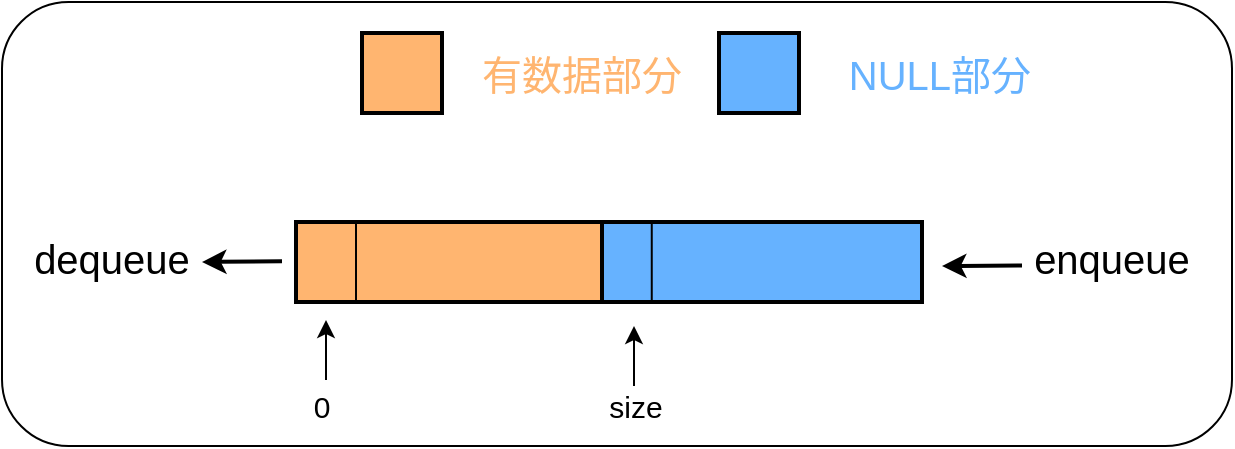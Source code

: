 <mxfile version="14.8.6" type="device"><diagram id="dp3jgPk-QEldbpOC3kwG" name="Page-1"><mxGraphModel dx="2048" dy="578" grid="1" gridSize="10" guides="1" tooltips="1" connect="1" arrows="1" fold="1" page="1" pageScale="1" pageWidth="827" pageHeight="1169" math="0" shadow="0"><root><mxCell id="0"/><mxCell id="1" parent="0"/><mxCell id="tIjiD9qFr40lFo9LygVq-17" value="" style="rounded=1;whiteSpace=wrap;html=1;" vertex="1" parent="1"><mxGeometry x="-30" y="50" width="615" height="222" as="geometry"/></mxCell><mxCell id="tIjiD9qFr40lFo9LygVq-2" value="" style="rounded=0;whiteSpace=wrap;html=1;strokeWidth=2;fillColor=#FFB570;" vertex="1" parent="1"><mxGeometry x="117" y="160" width="153" height="40" as="geometry"/></mxCell><mxCell id="tIjiD9qFr40lFo9LygVq-3" value="" style="rounded=0;whiteSpace=wrap;html=1;strokeWidth=2;fillColor=#66B2FF;" vertex="1" parent="1"><mxGeometry x="270" y="160" width="160" height="40" as="geometry"/></mxCell><mxCell id="tIjiD9qFr40lFo9LygVq-4" value="&lt;font style=&quot;font-size: 15px&quot;&gt;size&lt;/font&gt;" style="text;html=1;strokeColor=none;fillColor=none;align=center;verticalAlign=middle;whiteSpace=wrap;rounded=0;" vertex="1" parent="1"><mxGeometry x="267" y="242" width="40" height="20" as="geometry"/></mxCell><mxCell id="tIjiD9qFr40lFo9LygVq-5" value="" style="endArrow=none;html=1;" edge="1" parent="1"><mxGeometry width="50" height="50" relative="1" as="geometry"><mxPoint x="147" y="200" as="sourcePoint"/><mxPoint x="147" y="160" as="targetPoint"/></mxGeometry></mxCell><mxCell id="tIjiD9qFr40lFo9LygVq-6" value="" style="endArrow=classic;html=1;" edge="1" parent="1"><mxGeometry width="50" height="50" relative="1" as="geometry"><mxPoint x="286" y="242" as="sourcePoint"/><mxPoint x="286" y="212" as="targetPoint"/></mxGeometry></mxCell><mxCell id="tIjiD9qFr40lFo9LygVq-7" value="" style="endArrow=classic;html=1;" edge="1" parent="1"><mxGeometry width="50" height="50" relative="1" as="geometry"><mxPoint x="132.0" y="239" as="sourcePoint"/><mxPoint x="132.0" y="209" as="targetPoint"/></mxGeometry></mxCell><mxCell id="tIjiD9qFr40lFo9LygVq-8" value="&lt;font style=&quot;font-size: 15px&quot;&gt;0&lt;/font&gt;" style="text;html=1;strokeColor=none;fillColor=none;align=center;verticalAlign=middle;whiteSpace=wrap;rounded=0;" vertex="1" parent="1"><mxGeometry x="110" y="242" width="40" height="20" as="geometry"/></mxCell><mxCell id="tIjiD9qFr40lFo9LygVq-11" value="" style="endArrow=classic;html=1;strokeWidth=2;" edge="1" parent="1"><mxGeometry width="50" height="50" relative="1" as="geometry"><mxPoint x="110" y="179.66" as="sourcePoint"/><mxPoint x="70" y="180" as="targetPoint"/></mxGeometry></mxCell><mxCell id="tIjiD9qFr40lFo9LygVq-12" value="&lt;font style=&quot;font-size: 20px&quot;&gt;dequeue&lt;/font&gt;" style="text;html=1;strokeColor=none;fillColor=none;align=center;verticalAlign=middle;whiteSpace=wrap;rounded=0;" vertex="1" parent="1"><mxGeometry x="-10" y="168" width="70" height="20" as="geometry"/></mxCell><mxCell id="tIjiD9qFr40lFo9LygVq-13" value="" style="endArrow=none;html=1;" edge="1" parent="1"><mxGeometry width="50" height="50" relative="1" as="geometry"><mxPoint x="294.88" y="200" as="sourcePoint"/><mxPoint x="294.88" y="160" as="targetPoint"/></mxGeometry></mxCell><mxCell id="tIjiD9qFr40lFo9LygVq-14" value="" style="endArrow=classic;html=1;strokeWidth=2;" edge="1" parent="1"><mxGeometry width="50" height="50" relative="1" as="geometry"><mxPoint x="480" y="181.71" as="sourcePoint"/><mxPoint x="440" y="182.05" as="targetPoint"/></mxGeometry></mxCell><mxCell id="tIjiD9qFr40lFo9LygVq-15" value="&lt;font style=&quot;font-size: 20px&quot;&gt;enqueue&lt;/font&gt;" style="text;html=1;strokeColor=none;fillColor=none;align=center;verticalAlign=middle;whiteSpace=wrap;rounded=0;" vertex="1" parent="1"><mxGeometry x="490" y="168" width="70" height="20" as="geometry"/></mxCell><mxCell id="tIjiD9qFr40lFo9LygVq-18" value="" style="rounded=0;whiteSpace=wrap;html=1;strokeWidth=2;fillColor=#FFB570;" vertex="1" parent="1"><mxGeometry x="150" y="65.5" width="40" height="40" as="geometry"/></mxCell><mxCell id="tIjiD9qFr40lFo9LygVq-19" value="" style="rounded=0;whiteSpace=wrap;html=1;strokeWidth=2;fillColor=#66B2FF;" vertex="1" parent="1"><mxGeometry x="328.5" y="65.5" width="40" height="40" as="geometry"/></mxCell><mxCell id="tIjiD9qFr40lFo9LygVq-20" value="&lt;span style=&quot;font-size: 20px&quot;&gt;&lt;font color=&quot;#ffb570&quot;&gt;有数据部分&lt;/font&gt;&lt;/span&gt;" style="text;html=1;strokeColor=none;fillColor=none;align=center;verticalAlign=middle;whiteSpace=wrap;rounded=0;" vertex="1" parent="1"><mxGeometry x="200" y="75.5" width="120" height="20" as="geometry"/></mxCell><mxCell id="tIjiD9qFr40lFo9LygVq-21" value="&lt;span style=&quot;font-size: 20px&quot;&gt;&lt;font color=&quot;#66b2ff&quot;&gt;NULL部分&lt;/font&gt;&lt;/span&gt;" style="text;html=1;strokeColor=none;fillColor=none;align=center;verticalAlign=middle;whiteSpace=wrap;rounded=0;" vertex="1" parent="1"><mxGeometry x="378.5" y="75.5" width="120" height="20" as="geometry"/></mxCell></root></mxGraphModel></diagram></mxfile>